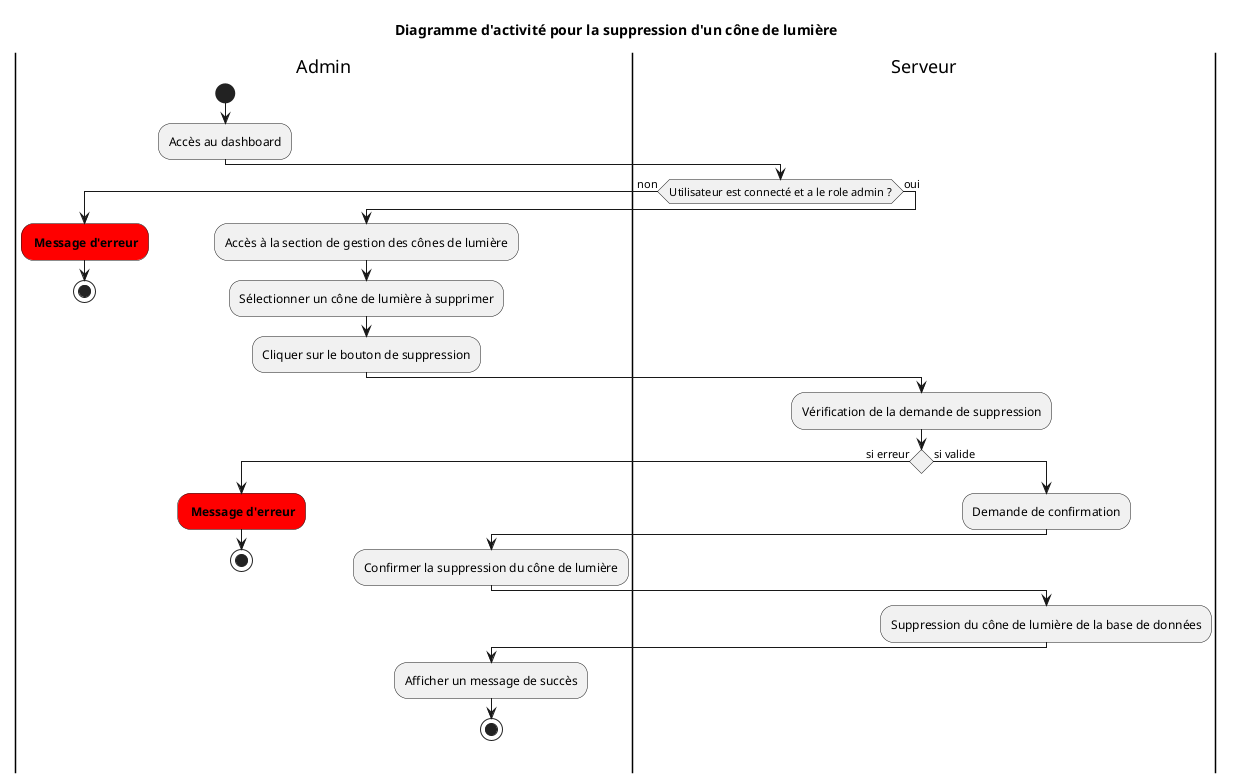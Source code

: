 @startuml DiagrammeActiviteAdminDeleteLightCone
title Diagramme d'activité pour la suppression d'un cône de lumière

|Admin|
start
:Accès au dashboard;
|Serveur|
if (Utilisateur est connecté et a le role admin ?) then (non)
  |Admin|
  #red: **Message d'erreur**;
  stop
else (oui)
  |Admin|
  :Accès à la section de gestion des cônes de lumière;
  :Sélectionner un cône de lumière à supprimer;
  :Cliquer sur le bouton de suppression;
  |Serveur|
  :Vérification de la demande de suppression;
  if () is (si erreur) then
    |Admin|
    #red: **Message d'erreur**;
    stop
  else (si valide)
    |Serveur|
    :Demande de confirmation;
    |Admin|
    :Confirmer la suppression du cône de lumière;
    |Serveur|
    :Suppression du cône de lumière de la base de données;
    |Admin|
    :Afficher un message de succès;
    stop
  endif
  endif
@enduml